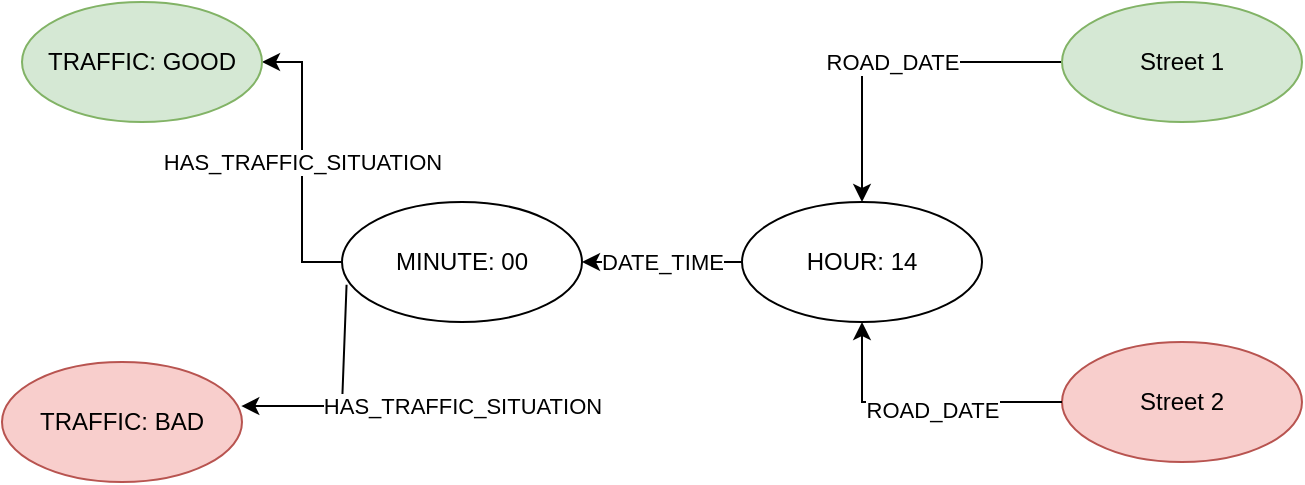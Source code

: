 <mxfile version="18.1.3" type="device"><diagram id="l6fLpSyLQ2XequCTy9tS" name="Page-1"><mxGraphModel dx="2351" dy="1136" grid="1" gridSize="10" guides="1" tooltips="1" connect="1" arrows="1" fold="1" page="1" pageScale="1" pageWidth="827" pageHeight="1169" math="0" shadow="0"><root><mxCell id="0"/><mxCell id="1" parent="0"/><mxCell id="CVK_DnbALnRQpaXqQVXa-8" value="DATE_TIME" style="edgeStyle=orthogonalEdgeStyle;rounded=0;orthogonalLoop=1;jettySize=auto;html=1;exitX=0;exitY=0.5;exitDx=0;exitDy=0;entryX=1;entryY=0.5;entryDx=0;entryDy=0;" parent="1" source="CVK_DnbALnRQpaXqQVXa-1" target="CVK_DnbALnRQpaXqQVXa-4" edge="1"><mxGeometry relative="1" as="geometry"/></mxCell><mxCell id="CVK_DnbALnRQpaXqQVXa-1" value="HOUR: 14" style="ellipse;whiteSpace=wrap;html=1;" parent="1" vertex="1"><mxGeometry x="-600" y="160" width="120" height="60" as="geometry"/></mxCell><mxCell id="CVK_DnbALnRQpaXqQVXa-7" value="ROAD_DATE" style="edgeStyle=orthogonalEdgeStyle;rounded=0;orthogonalLoop=1;jettySize=auto;html=1;entryX=0.5;entryY=0;entryDx=0;entryDy=0;" parent="1" source="CVK_DnbALnRQpaXqQVXa-2" target="CVK_DnbALnRQpaXqQVXa-1" edge="1"><mxGeometry relative="1" as="geometry"/></mxCell><mxCell id="CVK_DnbALnRQpaXqQVXa-2" value="Street 1" style="ellipse;whiteSpace=wrap;html=1;fillColor=#d5e8d4;strokeColor=#82b366;" parent="1" vertex="1"><mxGeometry x="-440" y="60" width="120" height="60" as="geometry"/></mxCell><mxCell id="CVK_DnbALnRQpaXqQVXa-9" value="HAS_TRAFFIC_SITUATION" style="edgeStyle=orthogonalEdgeStyle;rounded=0;orthogonalLoop=1;jettySize=auto;html=1;entryX=1;entryY=0.5;entryDx=0;entryDy=0;" parent="1" source="CVK_DnbALnRQpaXqQVXa-4" target="CVK_DnbALnRQpaXqQVXa-5" edge="1"><mxGeometry relative="1" as="geometry"/></mxCell><mxCell id="CVK_DnbALnRQpaXqQVXa-4" value="MINUTE: 00" style="ellipse;whiteSpace=wrap;html=1;" parent="1" vertex="1"><mxGeometry x="-800" y="160" width="120" height="60" as="geometry"/></mxCell><mxCell id="CVK_DnbALnRQpaXqQVXa-5" value="TRAFFIC: GOOD" style="ellipse;whiteSpace=wrap;html=1;fillColor=#d5e8d4;strokeColor=#82b366;" parent="1" vertex="1"><mxGeometry x="-960" y="60" width="120" height="60" as="geometry"/></mxCell><mxCell id="y1rATzZzKhr78u3EFI_Y-1" value="Street 2" style="ellipse;whiteSpace=wrap;html=1;fillColor=#f8cecc;strokeColor=#b85450;" parent="1" vertex="1"><mxGeometry x="-440" y="230" width="120" height="60" as="geometry"/></mxCell><mxCell id="y1rATzZzKhr78u3EFI_Y-2" value="" style="endArrow=classic;html=1;rounded=0;exitX=0;exitY=0.5;exitDx=0;exitDy=0;entryX=0.5;entryY=1;entryDx=0;entryDy=0;" parent="1" source="y1rATzZzKhr78u3EFI_Y-1" target="CVK_DnbALnRQpaXqQVXa-1" edge="1"><mxGeometry width="50" height="50" relative="1" as="geometry"><mxPoint x="-570" y="460" as="sourcePoint"/><mxPoint x="-520" y="410" as="targetPoint"/><Array as="points"><mxPoint x="-540" y="260"/></Array></mxGeometry></mxCell><mxCell id="y1rATzZzKhr78u3EFI_Y-3" value="ROAD_DATE" style="edgeLabel;html=1;align=center;verticalAlign=middle;resizable=0;points=[];" parent="y1rATzZzKhr78u3EFI_Y-2" vertex="1" connectable="0"><mxGeometry x="-0.062" y="4" relative="1" as="geometry"><mxPoint as="offset"/></mxGeometry></mxCell><mxCell id="y1rATzZzKhr78u3EFI_Y-4" value="TRAFFIC: BAD" style="ellipse;whiteSpace=wrap;html=1;fillColor=#f8cecc;strokeColor=#b85450;" parent="1" vertex="1"><mxGeometry x="-970" y="240" width="120" height="60" as="geometry"/></mxCell><mxCell id="y1rATzZzKhr78u3EFI_Y-5" value="HAS_TRAFFIC_SITUATION" style="endArrow=classic;html=1;rounded=0;exitX=0.019;exitY=0.689;exitDx=0;exitDy=0;exitPerimeter=0;entryX=0.997;entryY=0.367;entryDx=0;entryDy=0;entryPerimeter=0;" parent="1" source="CVK_DnbALnRQpaXqQVXa-4" target="y1rATzZzKhr78u3EFI_Y-4" edge="1"><mxGeometry x="0.053" y="60" width="50" height="50" relative="1" as="geometry"><mxPoint x="-710" y="460" as="sourcePoint"/><mxPoint x="-660" y="410" as="targetPoint"/><Array as="points"><mxPoint x="-800" y="262"/></Array><mxPoint as="offset"/></mxGeometry></mxCell></root></mxGraphModel></diagram></mxfile>